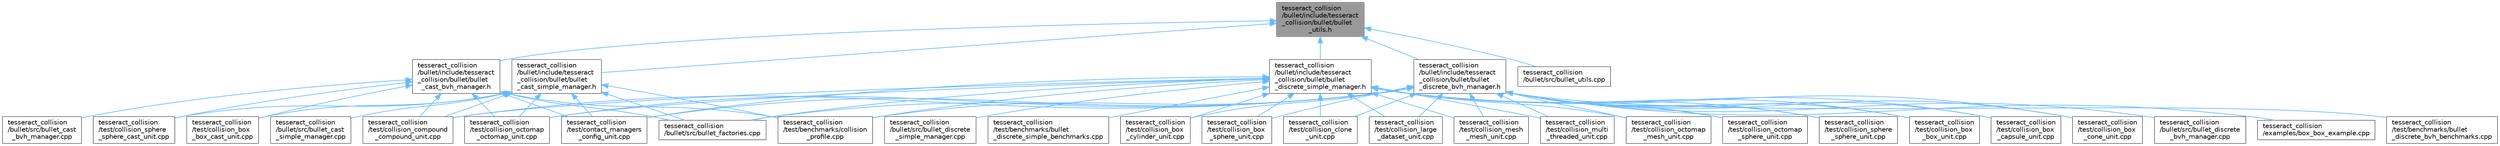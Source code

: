 digraph "tesseract_collision/bullet/include/tesseract_collision/bullet/bullet_utils.h"
{
 // LATEX_PDF_SIZE
  bgcolor="transparent";
  edge [fontname=Helvetica,fontsize=10,labelfontname=Helvetica,labelfontsize=10];
  node [fontname=Helvetica,fontsize=10,shape=box,height=0.2,width=0.4];
  Node1 [label="tesseract_collision\l/bullet/include/tesseract\l_collision/bullet/bullet\l_utils.h",height=0.2,width=0.4,color="gray40", fillcolor="grey60", style="filled", fontcolor="black",tooltip="Tesseract ROS Bullet environment utility function."];
  Node1 -> Node2 [dir="back",color="steelblue1",style="solid"];
  Node2 [label="tesseract_collision\l/bullet/include/tesseract\l_collision/bullet/bullet\l_cast_bvh_manager.h",height=0.2,width=0.4,color="grey40", fillcolor="white", style="filled",URL="$db/dc0/bullet__cast__bvh__manager_8h.html",tooltip="Tesseract ROS Bullet cast(continuous) BVH collision manager."];
  Node2 -> Node3 [dir="back",color="steelblue1",style="solid"];
  Node3 [label="tesseract_collision\l/bullet/src/bullet_cast\l_bvh_manager.cpp",height=0.2,width=0.4,color="grey40", fillcolor="white", style="filled",URL="$d0/d69/bullet__cast__bvh__manager_8cpp.html",tooltip="Tesseract ROS Bullet Cast(continuous) BVH Manager implementation."];
  Node2 -> Node4 [dir="back",color="steelblue1",style="solid"];
  Node4 [label="tesseract_collision\l/bullet/src/bullet_factories.cpp",height=0.2,width=0.4,color="grey40", fillcolor="white", style="filled",URL="$d4/d6e/bullet__factories_8cpp.html",tooltip=" "];
  Node2 -> Node5 [dir="back",color="steelblue1",style="solid"];
  Node5 [label="tesseract_collision\l/test/benchmarks/collision\l_profile.cpp",height=0.2,width=0.4,color="grey40", fillcolor="white", style="filled",URL="$df/d70/collision__profile_8cpp.html",tooltip=" "];
  Node2 -> Node6 [dir="back",color="steelblue1",style="solid"];
  Node6 [label="tesseract_collision\l/test/collision_box\l_box_cast_unit.cpp",height=0.2,width=0.4,color="grey40", fillcolor="white", style="filled",URL="$d3/d44/collision__box__box__cast__unit_8cpp.html",tooltip=" "];
  Node2 -> Node7 [dir="back",color="steelblue1",style="solid"];
  Node7 [label="tesseract_collision\l/test/collision_compound\l_compound_unit.cpp",height=0.2,width=0.4,color="grey40", fillcolor="white", style="filled",URL="$df/d9f/collision__compound__compound__unit_8cpp.html",tooltip=" "];
  Node2 -> Node8 [dir="back",color="steelblue1",style="solid"];
  Node8 [label="tesseract_collision\l/test/collision_octomap\l_octomap_unit.cpp",height=0.2,width=0.4,color="grey40", fillcolor="white", style="filled",URL="$df/d67/collision__octomap__octomap__unit_8cpp.html",tooltip=" "];
  Node2 -> Node9 [dir="back",color="steelblue1",style="solid"];
  Node9 [label="tesseract_collision\l/test/collision_sphere\l_sphere_cast_unit.cpp",height=0.2,width=0.4,color="grey40", fillcolor="white", style="filled",URL="$d0/d9c/collision__sphere__sphere__cast__unit_8cpp.html",tooltip=" "];
  Node2 -> Node10 [dir="back",color="steelblue1",style="solid"];
  Node10 [label="tesseract_collision\l/test/contact_managers\l_config_unit.cpp",height=0.2,width=0.4,color="grey40", fillcolor="white", style="filled",URL="$d3/d57/contact__managers__config__unit_8cpp.html",tooltip="Tesseract collision contact managers config test."];
  Node1 -> Node11 [dir="back",color="steelblue1",style="solid"];
  Node11 [label="tesseract_collision\l/bullet/include/tesseract\l_collision/bullet/bullet\l_cast_simple_manager.h",height=0.2,width=0.4,color="grey40", fillcolor="white", style="filled",URL="$d5/d68/bullet__cast__simple__manager_8h.html",tooltip="Tesseract ROS Bullet cast(continuous) simple collision manager."];
  Node11 -> Node12 [dir="back",color="steelblue1",style="solid"];
  Node12 [label="tesseract_collision\l/bullet/src/bullet_cast\l_simple_manager.cpp",height=0.2,width=0.4,color="grey40", fillcolor="white", style="filled",URL="$d2/d6f/bullet__cast__simple__manager_8cpp.html",tooltip="Tesseract ROS Bullet Cast(continuous) Simple Manager implementation."];
  Node11 -> Node4 [dir="back",color="steelblue1",style="solid"];
  Node11 -> Node5 [dir="back",color="steelblue1",style="solid"];
  Node11 -> Node6 [dir="back",color="steelblue1",style="solid"];
  Node11 -> Node7 [dir="back",color="steelblue1",style="solid"];
  Node11 -> Node8 [dir="back",color="steelblue1",style="solid"];
  Node11 -> Node9 [dir="back",color="steelblue1",style="solid"];
  Node11 -> Node10 [dir="back",color="steelblue1",style="solid"];
  Node1 -> Node13 [dir="back",color="steelblue1",style="solid"];
  Node13 [label="tesseract_collision\l/bullet/include/tesseract\l_collision/bullet/bullet\l_discrete_bvh_manager.h",height=0.2,width=0.4,color="grey40", fillcolor="white", style="filled",URL="$df/d19/bullet__discrete__bvh__manager_8h.html",tooltip="Tesseract ROS Bullet discrete BVH collision manager."];
  Node13 -> Node14 [dir="back",color="steelblue1",style="solid"];
  Node14 [label="tesseract_collision\l/bullet/src/bullet_discrete\l_bvh_manager.cpp",height=0.2,width=0.4,color="grey40", fillcolor="white", style="filled",URL="$d4/d4b/bullet__discrete__bvh__manager_8cpp.html",tooltip="Tesseract ROS Bullet Discrete BVH Manager implementation."];
  Node13 -> Node4 [dir="back",color="steelblue1",style="solid"];
  Node13 -> Node15 [dir="back",color="steelblue1",style="solid"];
  Node15 [label="tesseract_collision\l/examples/box_box_example.cpp",height=0.2,width=0.4,color="grey40", fillcolor="white", style="filled",URL="$dd/d5a/box__box__example_8cpp.html",tooltip=" "];
  Node13 -> Node16 [dir="back",color="steelblue1",style="solid"];
  Node16 [label="tesseract_collision\l/test/benchmarks/bullet\l_discrete_bvh_benchmarks.cpp",height=0.2,width=0.4,color="grey40", fillcolor="white", style="filled",URL="$db/dd3/bullet__discrete__bvh__benchmarks_8cpp.html",tooltip=" "];
  Node13 -> Node5 [dir="back",color="steelblue1",style="solid"];
  Node13 -> Node17 [dir="back",color="steelblue1",style="solid"];
  Node17 [label="tesseract_collision\l/test/collision_box\l_box_unit.cpp",height=0.2,width=0.4,color="grey40", fillcolor="white", style="filled",URL="$df/d8e/collision__box__box__unit_8cpp.html",tooltip=" "];
  Node13 -> Node18 [dir="back",color="steelblue1",style="solid"];
  Node18 [label="tesseract_collision\l/test/collision_box\l_capsule_unit.cpp",height=0.2,width=0.4,color="grey40", fillcolor="white", style="filled",URL="$d1/d2d/collision__box__capsule__unit_8cpp.html",tooltip=" "];
  Node13 -> Node19 [dir="back",color="steelblue1",style="solid"];
  Node19 [label="tesseract_collision\l/test/collision_box\l_cone_unit.cpp",height=0.2,width=0.4,color="grey40", fillcolor="white", style="filled",URL="$de/d30/collision__box__cone__unit_8cpp.html",tooltip=" "];
  Node13 -> Node20 [dir="back",color="steelblue1",style="solid"];
  Node20 [label="tesseract_collision\l/test/collision_box\l_cylinder_unit.cpp",height=0.2,width=0.4,color="grey40", fillcolor="white", style="filled",URL="$d8/da5/collision__box__cylinder__unit_8cpp.html",tooltip=" "];
  Node13 -> Node21 [dir="back",color="steelblue1",style="solid"];
  Node21 [label="tesseract_collision\l/test/collision_box\l_sphere_unit.cpp",height=0.2,width=0.4,color="grey40", fillcolor="white", style="filled",URL="$d0/dc5/collision__box__sphere__unit_8cpp.html",tooltip=" "];
  Node13 -> Node22 [dir="back",color="steelblue1",style="solid"];
  Node22 [label="tesseract_collision\l/test/collision_clone\l_unit.cpp",height=0.2,width=0.4,color="grey40", fillcolor="white", style="filled",URL="$d7/dd0/collision__clone__unit_8cpp.html",tooltip=" "];
  Node13 -> Node7 [dir="back",color="steelblue1",style="solid"];
  Node13 -> Node23 [dir="back",color="steelblue1",style="solid"];
  Node23 [label="tesseract_collision\l/test/collision_large\l_dataset_unit.cpp",height=0.2,width=0.4,color="grey40", fillcolor="white", style="filled",URL="$db/d91/collision__large__dataset__unit_8cpp.html",tooltip=" "];
  Node13 -> Node24 [dir="back",color="steelblue1",style="solid"];
  Node24 [label="tesseract_collision\l/test/collision_mesh\l_mesh_unit.cpp",height=0.2,width=0.4,color="grey40", fillcolor="white", style="filled",URL="$dc/da8/collision__mesh__mesh__unit_8cpp.html",tooltip=" "];
  Node13 -> Node25 [dir="back",color="steelblue1",style="solid"];
  Node25 [label="tesseract_collision\l/test/collision_multi\l_threaded_unit.cpp",height=0.2,width=0.4,color="grey40", fillcolor="white", style="filled",URL="$df/d67/collision__multi__threaded__unit_8cpp.html",tooltip=" "];
  Node13 -> Node26 [dir="back",color="steelblue1",style="solid"];
  Node26 [label="tesseract_collision\l/test/collision_octomap\l_mesh_unit.cpp",height=0.2,width=0.4,color="grey40", fillcolor="white", style="filled",URL="$d0/dcb/collision__octomap__mesh__unit_8cpp.html",tooltip=" "];
  Node13 -> Node8 [dir="back",color="steelblue1",style="solid"];
  Node13 -> Node27 [dir="back",color="steelblue1",style="solid"];
  Node27 [label="tesseract_collision\l/test/collision_octomap\l_sphere_unit.cpp",height=0.2,width=0.4,color="grey40", fillcolor="white", style="filled",URL="$db/d30/collision__octomap__sphere__unit_8cpp.html",tooltip=" "];
  Node13 -> Node28 [dir="back",color="steelblue1",style="solid"];
  Node28 [label="tesseract_collision\l/test/collision_sphere\l_sphere_unit.cpp",height=0.2,width=0.4,color="grey40", fillcolor="white", style="filled",URL="$d3/d38/collision__sphere__sphere__unit_8cpp.html",tooltip=" "];
  Node13 -> Node10 [dir="back",color="steelblue1",style="solid"];
  Node1 -> Node29 [dir="back",color="steelblue1",style="solid"];
  Node29 [label="tesseract_collision\l/bullet/include/tesseract\l_collision/bullet/bullet\l_discrete_simple_manager.h",height=0.2,width=0.4,color="grey40", fillcolor="white", style="filled",URL="$d3/dd2/bullet__discrete__simple__manager_8h.html",tooltip="Tesseract ROS Bullet discrete simple collision manager."];
  Node29 -> Node30 [dir="back",color="steelblue1",style="solid"];
  Node30 [label="tesseract_collision\l/bullet/src/bullet_discrete\l_simple_manager.cpp",height=0.2,width=0.4,color="grey40", fillcolor="white", style="filled",URL="$d3/d40/bullet__discrete__simple__manager_8cpp.html",tooltip="Tesseract ROS Bullet Discrete Simple Manager implementation."];
  Node29 -> Node4 [dir="back",color="steelblue1",style="solid"];
  Node29 -> Node31 [dir="back",color="steelblue1",style="solid"];
  Node31 [label="tesseract_collision\l/test/benchmarks/bullet\l_discrete_simple_benchmarks.cpp",height=0.2,width=0.4,color="grey40", fillcolor="white", style="filled",URL="$d8/dbc/bullet__discrete__simple__benchmarks_8cpp.html",tooltip=" "];
  Node29 -> Node5 [dir="back",color="steelblue1",style="solid"];
  Node29 -> Node17 [dir="back",color="steelblue1",style="solid"];
  Node29 -> Node18 [dir="back",color="steelblue1",style="solid"];
  Node29 -> Node19 [dir="back",color="steelblue1",style="solid"];
  Node29 -> Node20 [dir="back",color="steelblue1",style="solid"];
  Node29 -> Node21 [dir="back",color="steelblue1",style="solid"];
  Node29 -> Node22 [dir="back",color="steelblue1",style="solid"];
  Node29 -> Node7 [dir="back",color="steelblue1",style="solid"];
  Node29 -> Node23 [dir="back",color="steelblue1",style="solid"];
  Node29 -> Node24 [dir="back",color="steelblue1",style="solid"];
  Node29 -> Node25 [dir="back",color="steelblue1",style="solid"];
  Node29 -> Node26 [dir="back",color="steelblue1",style="solid"];
  Node29 -> Node8 [dir="back",color="steelblue1",style="solid"];
  Node29 -> Node27 [dir="back",color="steelblue1",style="solid"];
  Node29 -> Node28 [dir="back",color="steelblue1",style="solid"];
  Node29 -> Node10 [dir="back",color="steelblue1",style="solid"];
  Node1 -> Node32 [dir="back",color="steelblue1",style="solid"];
  Node32 [label="tesseract_collision\l/bullet/src/bullet_utils.cpp",height=0.2,width=0.4,color="grey40", fillcolor="white", style="filled",URL="$d5/d06/bullet__utils_8cpp.html",tooltip="Tesseract ROS Bullet environment utility function."];
}
